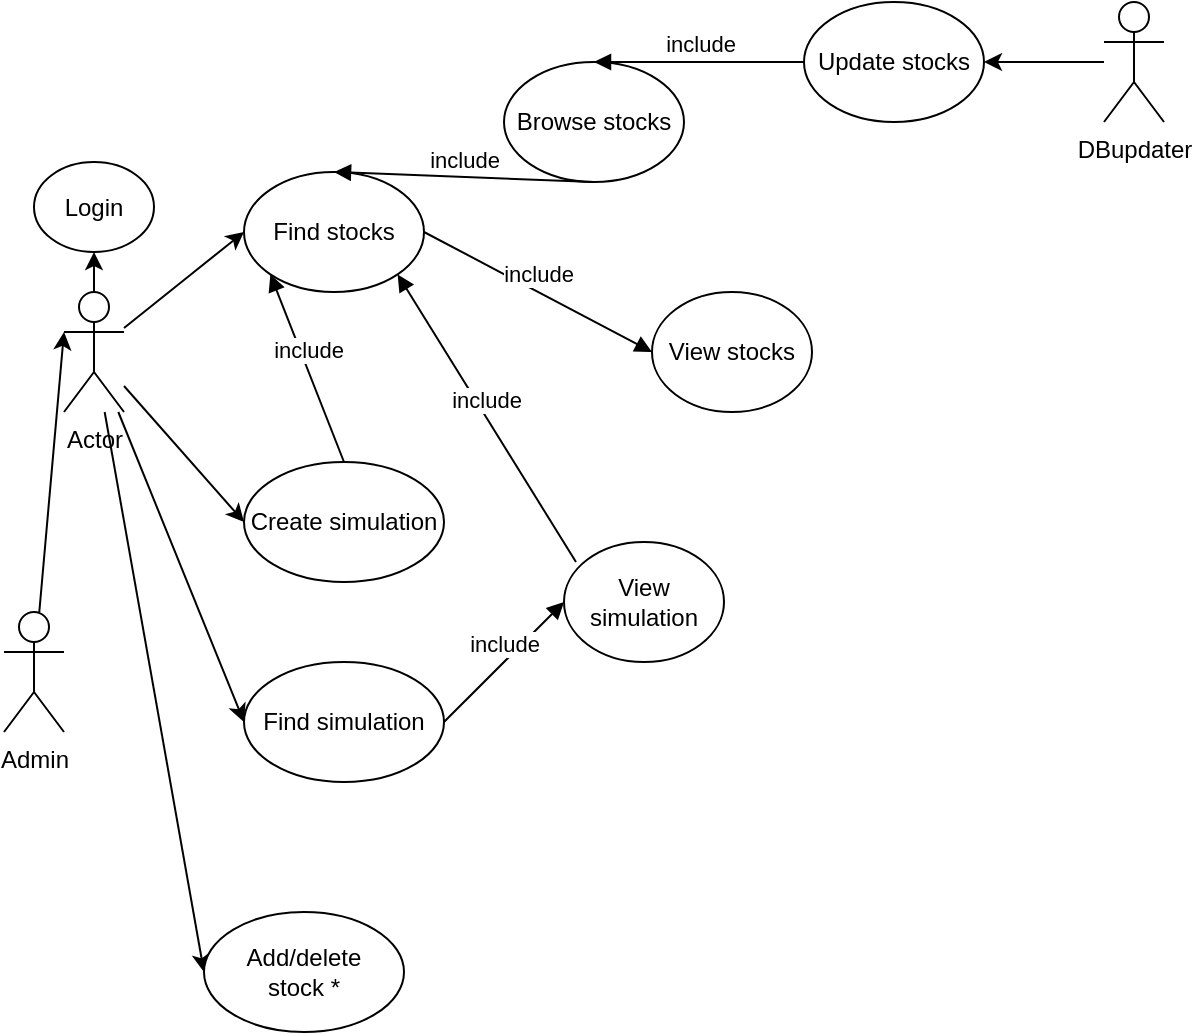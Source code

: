 <mxfile version="13.10.6" type="device"><diagram id="KRLtTsY45kWRcjKl47R4" name="Page-1"><mxGraphModel dx="1038" dy="688" grid="1" gridSize="10" guides="1" tooltips="1" connect="1" arrows="1" fold="1" page="1" pageScale="1" pageWidth="827" pageHeight="1169" math="0" shadow="0"><root><mxCell id="0"/><mxCell id="1" parent="0"/><mxCell id="cpnQyGJO8iil3C7RBnsC-13" style="rounded=0;orthogonalLoop=1;jettySize=auto;html=1;entryX=0;entryY=0.5;entryDx=0;entryDy=0;" edge="1" parent="1" source="cpnQyGJO8iil3C7RBnsC-1" target="cpnQyGJO8iil3C7RBnsC-8"><mxGeometry relative="1" as="geometry"/></mxCell><mxCell id="cpnQyGJO8iil3C7RBnsC-14" style="rounded=0;orthogonalLoop=1;jettySize=auto;html=1;entryX=0;entryY=0.5;entryDx=0;entryDy=0;" edge="1" parent="1" source="cpnQyGJO8iil3C7RBnsC-1" target="cpnQyGJO8iil3C7RBnsC-9"><mxGeometry relative="1" as="geometry"/></mxCell><mxCell id="cpnQyGJO8iil3C7RBnsC-22" style="rounded=0;orthogonalLoop=1;jettySize=auto;html=1;entryX=0;entryY=0.5;entryDx=0;entryDy=0;" edge="1" parent="1" source="cpnQyGJO8iil3C7RBnsC-1" target="cpnQyGJO8iil3C7RBnsC-21"><mxGeometry relative="1" as="geometry"/></mxCell><mxCell id="cpnQyGJO8iil3C7RBnsC-27" style="edgeStyle=none;rounded=0;orthogonalLoop=1;jettySize=auto;html=1;entryX=0;entryY=0.5;entryDx=0;entryDy=0;" edge="1" parent="1" source="cpnQyGJO8iil3C7RBnsC-1" target="cpnQyGJO8iil3C7RBnsC-25"><mxGeometry relative="1" as="geometry"/></mxCell><mxCell id="cpnQyGJO8iil3C7RBnsC-32" style="edgeStyle=none;rounded=0;orthogonalLoop=1;jettySize=auto;html=1;entryX=0.5;entryY=1;entryDx=0;entryDy=0;" edge="1" parent="1" source="cpnQyGJO8iil3C7RBnsC-1" target="cpnQyGJO8iil3C7RBnsC-2"><mxGeometry relative="1" as="geometry"/></mxCell><mxCell id="cpnQyGJO8iil3C7RBnsC-1" value="Actor" style="shape=umlActor;verticalLabelPosition=bottom;verticalAlign=top;html=1;" vertex="1" parent="1"><mxGeometry x="140" y="265" width="30" height="60" as="geometry"/></mxCell><mxCell id="cpnQyGJO8iil3C7RBnsC-2" value="Login" style="ellipse;whiteSpace=wrap;html=1;" vertex="1" parent="1"><mxGeometry x="125" y="200" width="60" height="45" as="geometry"/></mxCell><mxCell id="cpnQyGJO8iil3C7RBnsC-6" style="rounded=0;orthogonalLoop=1;jettySize=auto;html=1;entryX=0;entryY=0.333;entryDx=0;entryDy=0;entryPerimeter=0;" edge="1" parent="1" source="cpnQyGJO8iil3C7RBnsC-4" target="cpnQyGJO8iil3C7RBnsC-1"><mxGeometry relative="1" as="geometry"/></mxCell><mxCell id="cpnQyGJO8iil3C7RBnsC-4" value="Admin" style="shape=umlActor;verticalLabelPosition=bottom;verticalAlign=top;html=1;" vertex="1" parent="1"><mxGeometry x="110" y="425" width="30" height="60" as="geometry"/></mxCell><mxCell id="cpnQyGJO8iil3C7RBnsC-8" value="Find stocks" style="ellipse;whiteSpace=wrap;html=1;" vertex="1" parent="1"><mxGeometry x="230" y="205" width="90" height="60" as="geometry"/></mxCell><mxCell id="cpnQyGJO8iil3C7RBnsC-9" value="Find simulation" style="ellipse;whiteSpace=wrap;html=1;" vertex="1" parent="1"><mxGeometry x="230" y="450" width="100" height="60" as="geometry"/></mxCell><mxCell id="cpnQyGJO8iil3C7RBnsC-10" value="View stocks" style="ellipse;whiteSpace=wrap;html=1;" vertex="1" parent="1"><mxGeometry x="434" y="265" width="80" height="60" as="geometry"/></mxCell><mxCell id="cpnQyGJO8iil3C7RBnsC-11" value="include" style="html=1;verticalAlign=bottom;endArrow=block;exitX=1;exitY=0.5;exitDx=0;exitDy=0;entryX=0;entryY=0.5;entryDx=0;entryDy=0;" edge="1" parent="1" source="cpnQyGJO8iil3C7RBnsC-8" target="cpnQyGJO8iil3C7RBnsC-10"><mxGeometry width="80" relative="1" as="geometry"><mxPoint x="390" y="495" as="sourcePoint"/><mxPoint x="470" y="495" as="targetPoint"/></mxGeometry></mxCell><mxCell id="cpnQyGJO8iil3C7RBnsC-15" value="View simulation" style="ellipse;whiteSpace=wrap;html=1;" vertex="1" parent="1"><mxGeometry x="390" y="390" width="80" height="60" as="geometry"/></mxCell><mxCell id="cpnQyGJO8iil3C7RBnsC-18" value="include" style="html=1;verticalAlign=bottom;endArrow=block;exitX=1;exitY=0.5;exitDx=0;exitDy=0;entryX=0;entryY=0.5;entryDx=0;entryDy=0;" edge="1" parent="1" source="cpnQyGJO8iil3C7RBnsC-9" target="cpnQyGJO8iil3C7RBnsC-15"><mxGeometry width="80" relative="1" as="geometry"><mxPoint x="356" y="485" as="sourcePoint"/><mxPoint x="420" y="445" as="targetPoint"/></mxGeometry></mxCell><mxCell id="cpnQyGJO8iil3C7RBnsC-20" value="include" style="html=1;verticalAlign=bottom;endArrow=block;exitX=0.075;exitY=0.167;exitDx=0;exitDy=0;entryX=1;entryY=1;entryDx=0;entryDy=0;exitPerimeter=0;" edge="1" parent="1" source="cpnQyGJO8iil3C7RBnsC-15" target="cpnQyGJO8iil3C7RBnsC-8"><mxGeometry width="80" relative="1" as="geometry"><mxPoint x="350" y="415" as="sourcePoint"/><mxPoint x="414.0" y="415" as="targetPoint"/></mxGeometry></mxCell><mxCell id="cpnQyGJO8iil3C7RBnsC-21" value="Create simulation" style="ellipse;whiteSpace=wrap;html=1;" vertex="1" parent="1"><mxGeometry x="230" y="350" width="100" height="60" as="geometry"/></mxCell><mxCell id="cpnQyGJO8iil3C7RBnsC-24" value="include" style="html=1;verticalAlign=bottom;endArrow=block;exitX=0.5;exitY=0;exitDx=0;exitDy=0;entryX=0;entryY=1;entryDx=0;entryDy=0;" edge="1" parent="1" source="cpnQyGJO8iil3C7RBnsC-21" target="cpnQyGJO8iil3C7RBnsC-8"><mxGeometry width="80" relative="1" as="geometry"><mxPoint x="613.18" y="563.81" as="sourcePoint"/><mxPoint x="530.0" y="405.003" as="targetPoint"/></mxGeometry></mxCell><mxCell id="cpnQyGJO8iil3C7RBnsC-25" value="&lt;div&gt;Add/delete&lt;/div&gt;&lt;div&gt;stock *&lt;br&gt;&lt;/div&gt;" style="ellipse;whiteSpace=wrap;html=1;" vertex="1" parent="1"><mxGeometry x="210" y="575" width="100" height="60" as="geometry"/></mxCell><mxCell id="cpnQyGJO8iil3C7RBnsC-38" style="edgeStyle=none;rounded=0;orthogonalLoop=1;jettySize=auto;html=1;entryX=1;entryY=0.5;entryDx=0;entryDy=0;" edge="1" parent="1" source="cpnQyGJO8iil3C7RBnsC-28" target="cpnQyGJO8iil3C7RBnsC-37"><mxGeometry relative="1" as="geometry"/></mxCell><mxCell id="cpnQyGJO8iil3C7RBnsC-28" value="&lt;div&gt;DBupdater&lt;/div&gt;" style="shape=umlActor;verticalLabelPosition=bottom;verticalAlign=top;html=1;" vertex="1" parent="1"><mxGeometry x="660" y="120" width="30" height="60" as="geometry"/></mxCell><mxCell id="cpnQyGJO8iil3C7RBnsC-33" value="Browse stocks" style="ellipse;whiteSpace=wrap;html=1;" vertex="1" parent="1"><mxGeometry x="360" y="150" width="90" height="60" as="geometry"/></mxCell><mxCell id="cpnQyGJO8iil3C7RBnsC-34" value="include" style="html=1;verticalAlign=bottom;endArrow=block;exitX=0.5;exitY=1;exitDx=0;exitDy=0;entryX=0.5;entryY=0;entryDx=0;entryDy=0;" edge="1" parent="1" source="cpnQyGJO8iil3C7RBnsC-33" target="cpnQyGJO8iil3C7RBnsC-8"><mxGeometry width="80" relative="1" as="geometry"><mxPoint x="370" y="255" as="sourcePoint"/><mxPoint x="434.0" y="255" as="targetPoint"/></mxGeometry></mxCell><mxCell id="cpnQyGJO8iil3C7RBnsC-37" value="Update stocks" style="ellipse;whiteSpace=wrap;html=1;" vertex="1" parent="1"><mxGeometry x="510" y="120" width="90" height="60" as="geometry"/></mxCell><mxCell id="cpnQyGJO8iil3C7RBnsC-39" value="include" style="html=1;verticalAlign=bottom;endArrow=block;exitX=0;exitY=0.5;exitDx=0;exitDy=0;entryX=0.5;entryY=0;entryDx=0;entryDy=0;" edge="1" parent="1" source="cpnQyGJO8iil3C7RBnsC-37" target="cpnQyGJO8iil3C7RBnsC-33"><mxGeometry width="80" relative="1" as="geometry"><mxPoint x="370" y="235" as="sourcePoint"/><mxPoint x="434" y="235" as="targetPoint"/></mxGeometry></mxCell></root></mxGraphModel></diagram></mxfile>